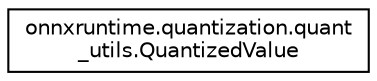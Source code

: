 digraph "Graphical Class Hierarchy"
{
 // LATEX_PDF_SIZE
  edge [fontname="Helvetica",fontsize="10",labelfontname="Helvetica",labelfontsize="10"];
  node [fontname="Helvetica",fontsize="10",shape=record];
  rankdir="LR";
  Node0 [label="onnxruntime.quantization.quant\l_utils.QuantizedValue",height=0.2,width=0.4,color="black", fillcolor="white", style="filled",URL="$classonnxruntime_1_1quantization_1_1quant__utils_1_1QuantizedValue.html",tooltip=" "];
}
